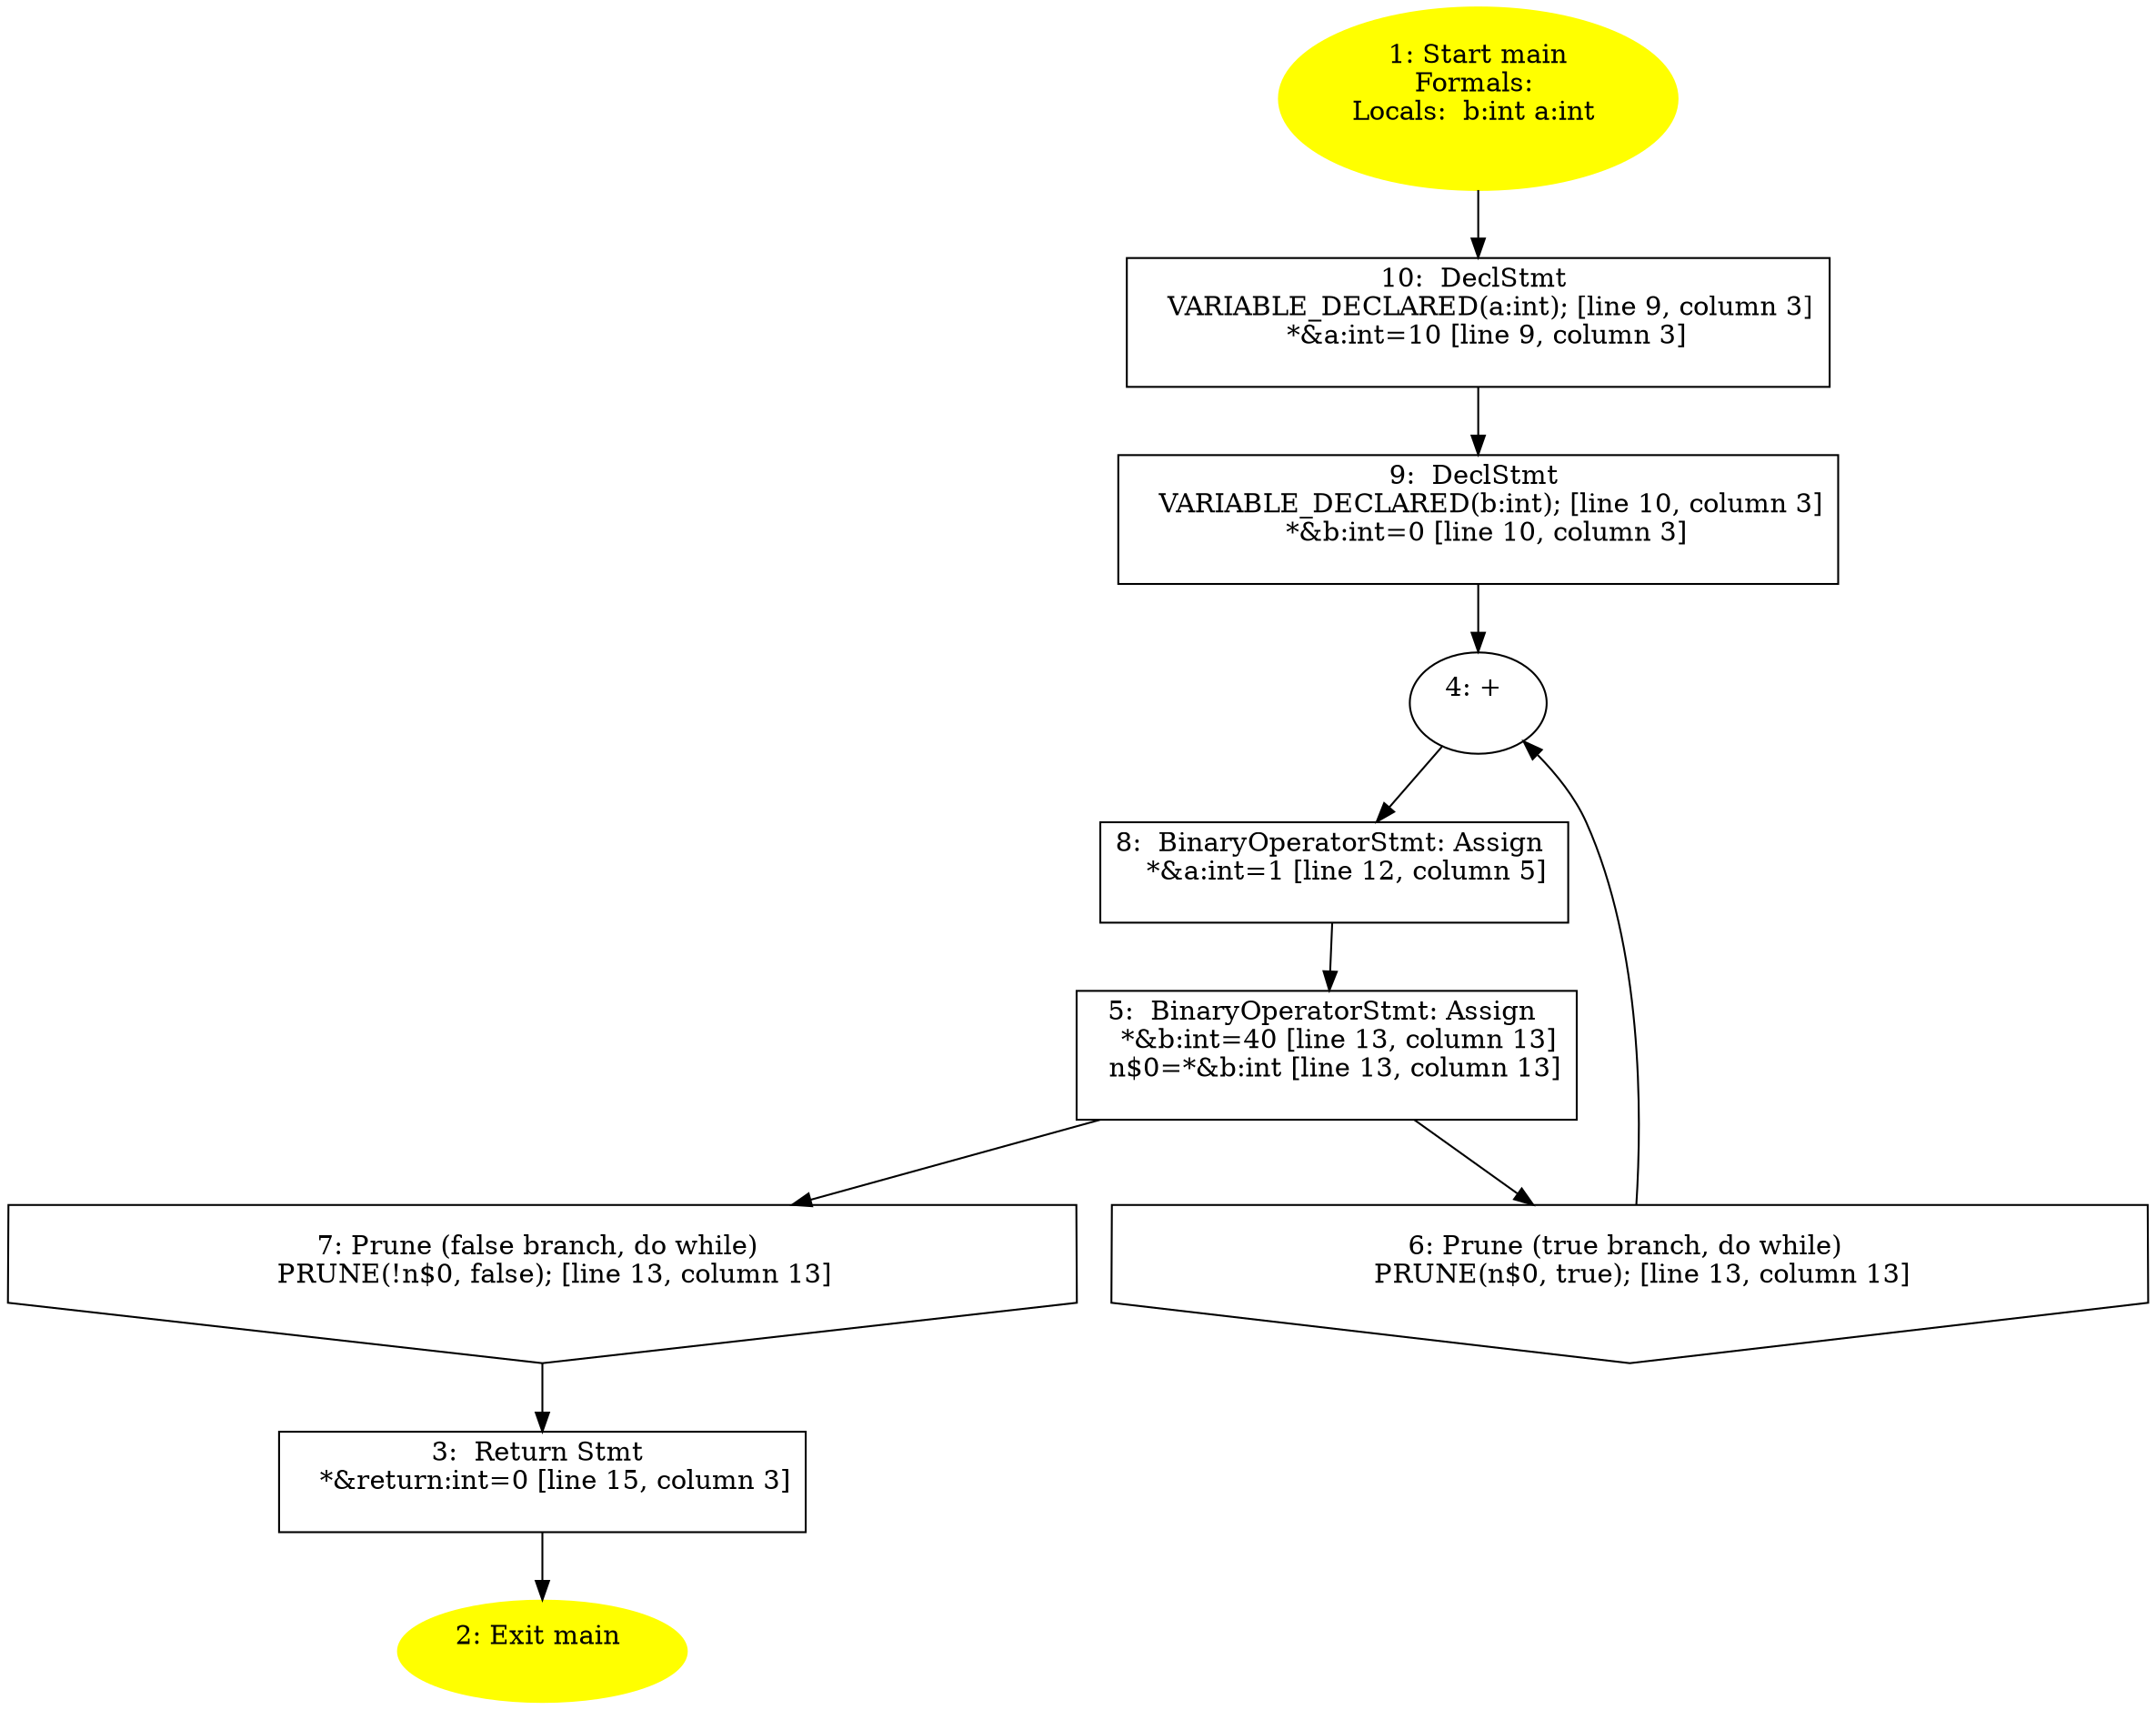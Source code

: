 /* @generated */
digraph cfg {
"main.fad58de7366495db_1" [label="1: Start main\nFormals: \nLocals:  b:int a:int \n  " color=yellow style=filled]
	

	 "main.fad58de7366495db_1" -> "main.fad58de7366495db_10" ;
"main.fad58de7366495db_2" [label="2: Exit main \n  " color=yellow style=filled]
	

"main.fad58de7366495db_3" [label="3:  Return Stmt \n   *&return:int=0 [line 15, column 3]\n " shape="box"]
	

	 "main.fad58de7366495db_3" -> "main.fad58de7366495db_2" ;
"main.fad58de7366495db_4" [label="4: + \n  " ]
	

	 "main.fad58de7366495db_4" -> "main.fad58de7366495db_8" ;
"main.fad58de7366495db_5" [label="5:  BinaryOperatorStmt: Assign \n   *&b:int=40 [line 13, column 13]\n  n$0=*&b:int [line 13, column 13]\n " shape="box"]
	

	 "main.fad58de7366495db_5" -> "main.fad58de7366495db_6" ;
	 "main.fad58de7366495db_5" -> "main.fad58de7366495db_7" ;
"main.fad58de7366495db_6" [label="6: Prune (true branch, do while) \n   PRUNE(n$0, true); [line 13, column 13]\n " shape="invhouse"]
	

	 "main.fad58de7366495db_6" -> "main.fad58de7366495db_4" ;
"main.fad58de7366495db_7" [label="7: Prune (false branch, do while) \n   PRUNE(!n$0, false); [line 13, column 13]\n " shape="invhouse"]
	

	 "main.fad58de7366495db_7" -> "main.fad58de7366495db_3" ;
"main.fad58de7366495db_8" [label="8:  BinaryOperatorStmt: Assign \n   *&a:int=1 [line 12, column 5]\n " shape="box"]
	

	 "main.fad58de7366495db_8" -> "main.fad58de7366495db_5" ;
"main.fad58de7366495db_9" [label="9:  DeclStmt \n   VARIABLE_DECLARED(b:int); [line 10, column 3]\n  *&b:int=0 [line 10, column 3]\n " shape="box"]
	

	 "main.fad58de7366495db_9" -> "main.fad58de7366495db_4" ;
"main.fad58de7366495db_10" [label="10:  DeclStmt \n   VARIABLE_DECLARED(a:int); [line 9, column 3]\n  *&a:int=10 [line 9, column 3]\n " shape="box"]
	

	 "main.fad58de7366495db_10" -> "main.fad58de7366495db_9" ;
}
